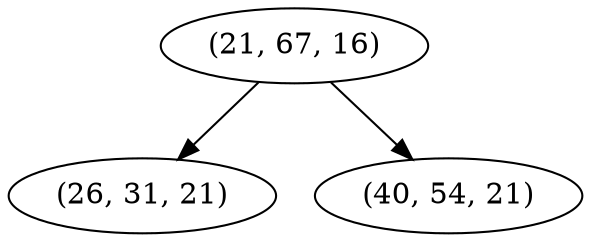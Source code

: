 digraph tree {
    "(21, 67, 16)";
    "(26, 31, 21)";
    "(40, 54, 21)";
    "(21, 67, 16)" -> "(26, 31, 21)";
    "(21, 67, 16)" -> "(40, 54, 21)";
}

